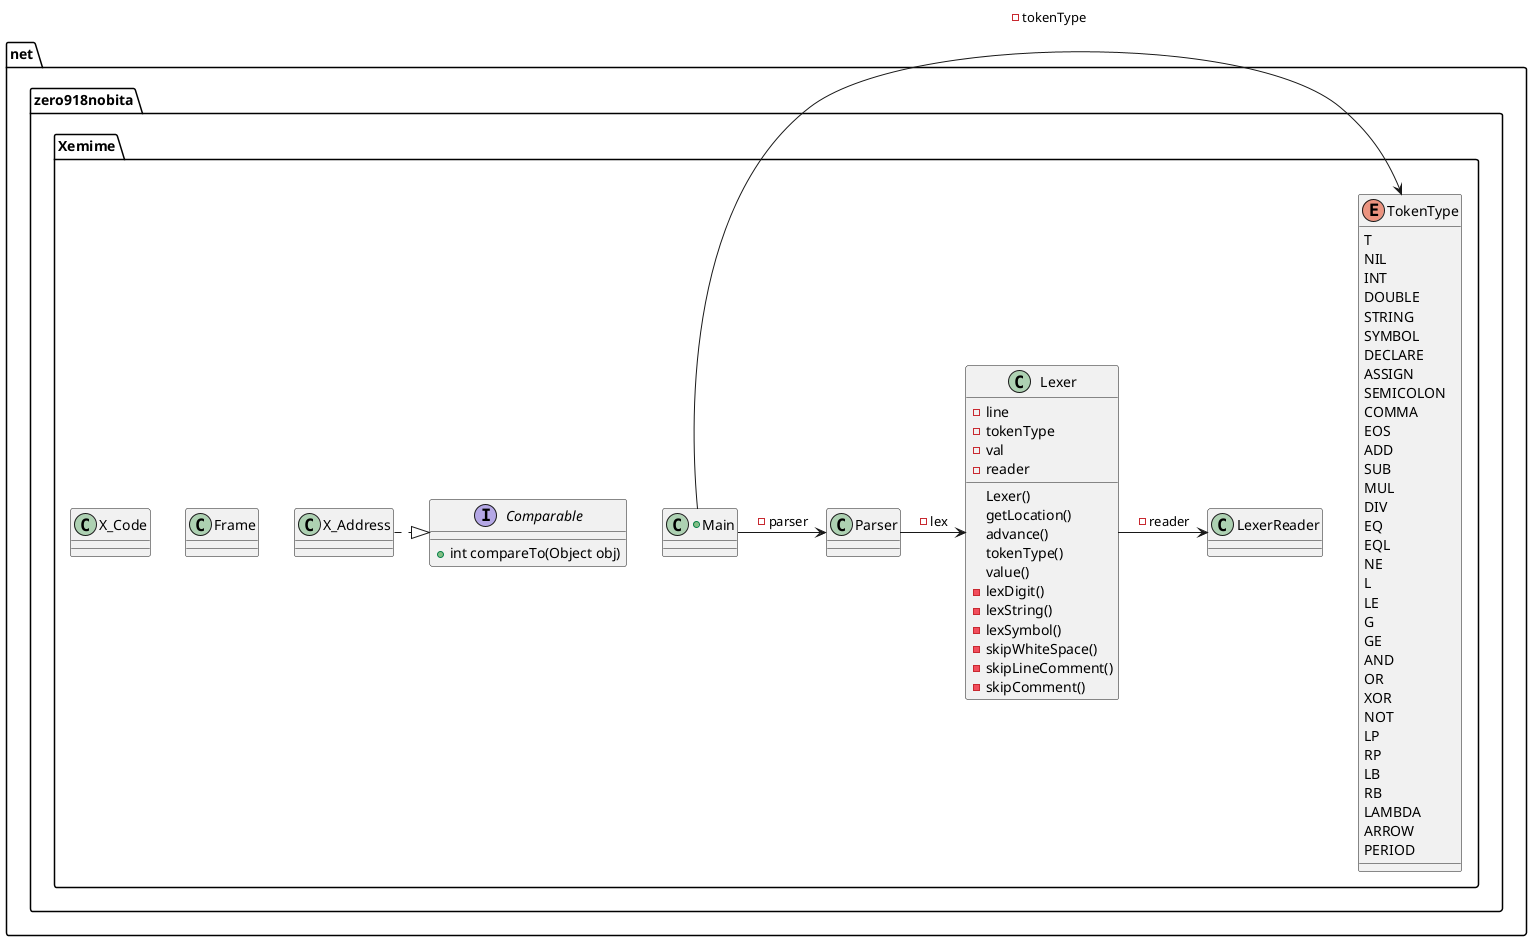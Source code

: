 @startuml{xemime.png}

package net.zero918nobita.Xemime {

    class Frame {
    }

    class Lexer {
        -line
        -tokenType
        -val
        -reader
        Lexer()
        getLocation()
        advance()
        tokenType()
        value()
        -lexDigit()
        -lexString()
        -lexSymbol()
        -skipWhiteSpace()
        -skipLineComment()
        -skipComment()
    }

    Lexer -> LexerReader : -reader

    class LexerReader {
    }

    +class Main {
    }

    Main -> TokenType : -tokenType
    Main -> Parser : -parser

    class Parser {
    }

    Parser -> Lexer : -lex

    enum TokenType {
        T
        NIL
        INT
        DOUBLE
        STRING
        SYMBOL
        DECLARE
        ASSIGN
        SEMICOLON
        COMMA
        EOS
        ADD
        SUB
        MUL
        DIV
        EQ
        EQL
        NE
        L
        LE
        G
        GE
        AND
        OR
        XOR
        NOT
        LP
        RP
        LB
        RB
        LAMBDA
        ARROW
        PERIOD
    }

    class X_Code {
    }

    class X_Address {
    }

    X_Address .|> Comparable

    interface Comparable {
        +int compareTo(Object obj)
    }

}

@enduml
